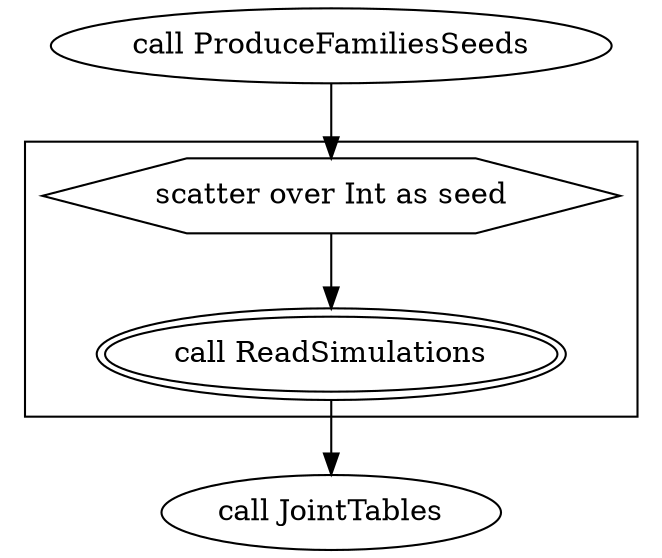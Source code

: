 digraph SimulatedReads {
  #rankdir=LR;
  compound=true;

  # Links
  CALL_ProduceFamiliesSeeds -> SCATTER_0_VARIABLE_seed
  SCATTER_0_VARIABLE_seed -> CALL_ReadSimulations
  CALL_ReadSimulations -> CALL_JointTables

  # Nodes
  CALL_ProduceFamiliesSeeds [label="call ProduceFamiliesSeeds"]
  subgraph cluster_0 {
    style="filled,solid";
    fillcolor=white;
    CALL_ReadSimulations [label="call ReadSimulations";shape="oval";peripheries=2]
    SCATTER_0_VARIABLE_seed [shape="hexagon" label="scatter over Int as seed"]
  }
  CALL_JointTables [label="call JointTables"]
}
